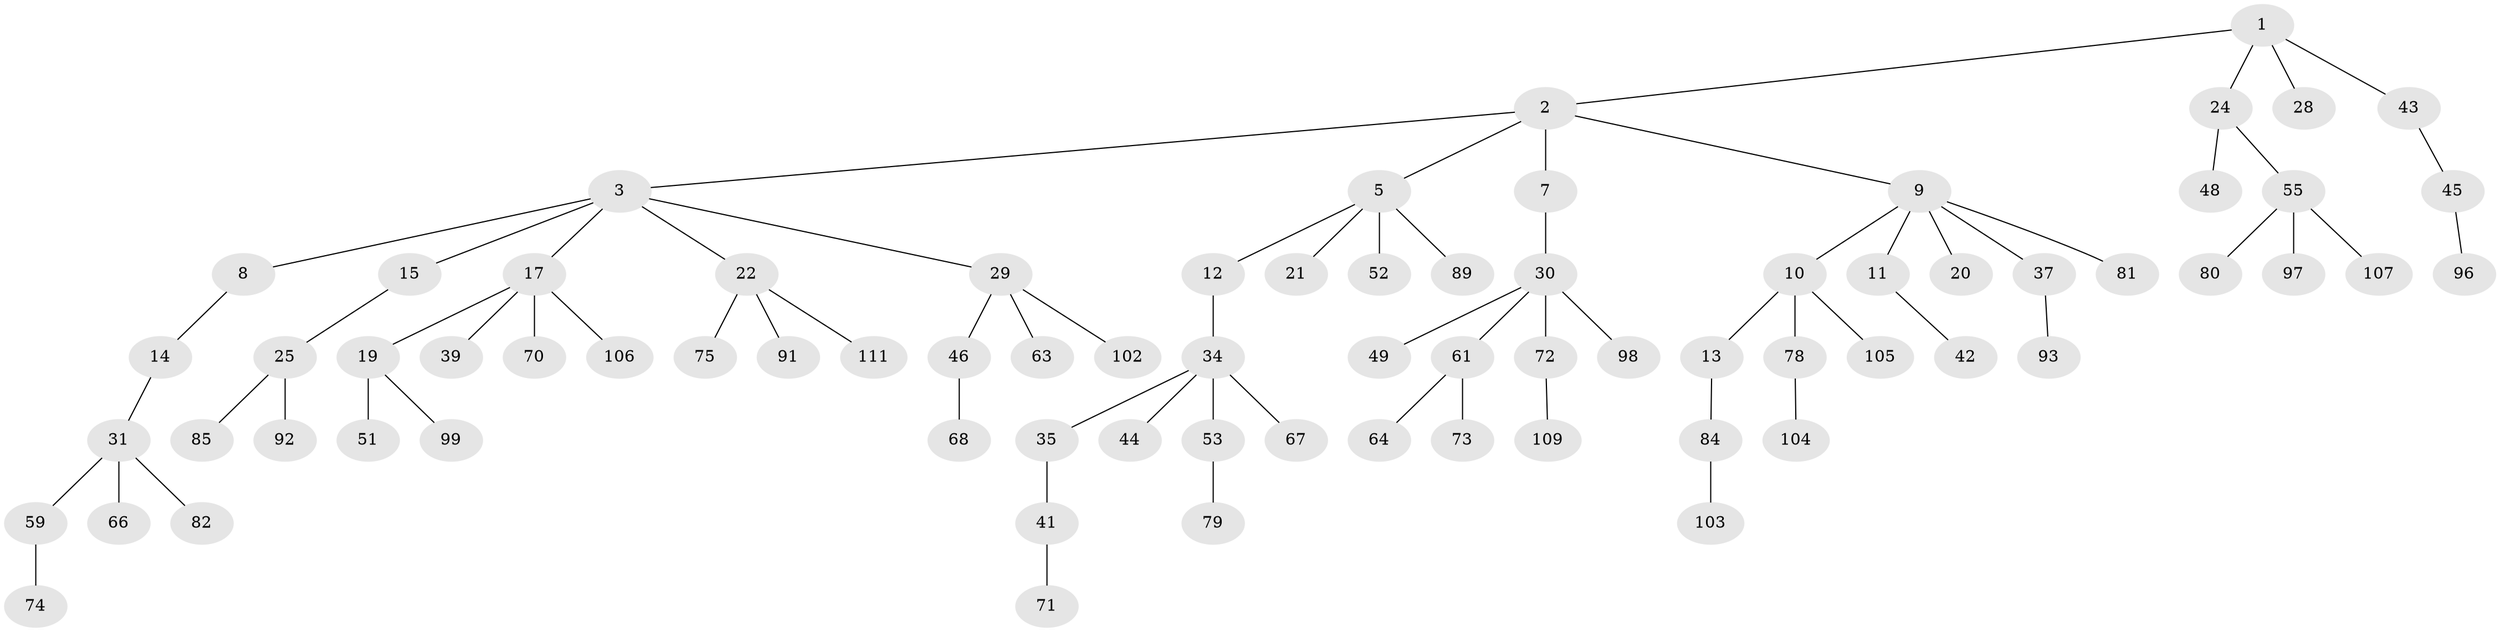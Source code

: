 // Generated by graph-tools (version 1.1) at 2025/52/02/27/25 19:52:10]
// undirected, 76 vertices, 75 edges
graph export_dot {
graph [start="1"]
  node [color=gray90,style=filled];
  1 [super="+6"];
  2 [super="+62"];
  3 [super="+4"];
  5 [super="+18"];
  7;
  8;
  9 [super="+47"];
  10 [super="+33"];
  11 [super="+32"];
  12 [super="+16"];
  13;
  14;
  15;
  17 [super="+26"];
  19 [super="+65"];
  20 [super="+57"];
  21 [super="+50"];
  22 [super="+23"];
  24 [super="+56"];
  25 [super="+27"];
  28;
  29 [super="+58"];
  30 [super="+40"];
  31 [super="+36"];
  34 [super="+38"];
  35;
  37 [super="+60"];
  39 [super="+86"];
  41 [super="+69"];
  42;
  43;
  44;
  45 [super="+87"];
  46;
  48;
  49;
  51;
  52;
  53 [super="+54"];
  55 [super="+95"];
  59;
  61;
  63;
  64 [super="+101"];
  66;
  67;
  68;
  70;
  71 [super="+77"];
  72 [super="+76"];
  73;
  74 [super="+90"];
  75;
  78 [super="+110"];
  79 [super="+108"];
  80 [super="+88"];
  81 [super="+83"];
  82;
  84 [super="+100"];
  85;
  89;
  91;
  92;
  93 [super="+94"];
  96;
  97;
  98;
  99;
  102;
  103;
  104;
  105;
  106;
  107;
  109;
  111;
  1 -- 2;
  1 -- 43;
  1 -- 24;
  1 -- 28;
  2 -- 3;
  2 -- 5;
  2 -- 7;
  2 -- 9;
  3 -- 15;
  3 -- 17;
  3 -- 29;
  3 -- 8;
  3 -- 22;
  5 -- 12;
  5 -- 21;
  5 -- 89;
  5 -- 52;
  7 -- 30;
  8 -- 14;
  9 -- 10;
  9 -- 11;
  9 -- 20;
  9 -- 37;
  9 -- 81;
  10 -- 13;
  10 -- 78;
  10 -- 105;
  11 -- 42;
  12 -- 34;
  13 -- 84;
  14 -- 31;
  15 -- 25;
  17 -- 19;
  17 -- 106;
  17 -- 70;
  17 -- 39;
  19 -- 51;
  19 -- 99;
  22 -- 75;
  22 -- 91;
  22 -- 111;
  24 -- 48;
  24 -- 55;
  25 -- 92;
  25 -- 85;
  29 -- 46;
  29 -- 102;
  29 -- 63;
  30 -- 49;
  30 -- 98;
  30 -- 72;
  30 -- 61;
  31 -- 59;
  31 -- 66;
  31 -- 82;
  34 -- 35;
  34 -- 44;
  34 -- 67;
  34 -- 53;
  35 -- 41;
  37 -- 93;
  41 -- 71;
  43 -- 45;
  45 -- 96;
  46 -- 68;
  53 -- 79;
  55 -- 80;
  55 -- 107;
  55 -- 97;
  59 -- 74;
  61 -- 64;
  61 -- 73;
  72 -- 109;
  78 -- 104;
  84 -- 103;
}
